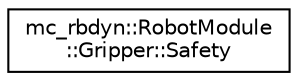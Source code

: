 digraph "Graphical Class Hierarchy"
{
 // INTERACTIVE_SVG=YES
 // LATEX_PDF_SIZE
  edge [fontname="Helvetica",fontsize="10",labelfontname="Helvetica",labelfontsize="10"];
  node [fontname="Helvetica",fontsize="10",shape=record];
  rankdir="LR";
  Node0 [label="mc_rbdyn::RobotModule\l::Gripper::Safety",height=0.2,width=0.4,color="black", fillcolor="white", style="filled",URL="$structmc__rbdyn_1_1RobotModule_1_1Gripper_1_1Safety.html",tooltip=" "];
}
